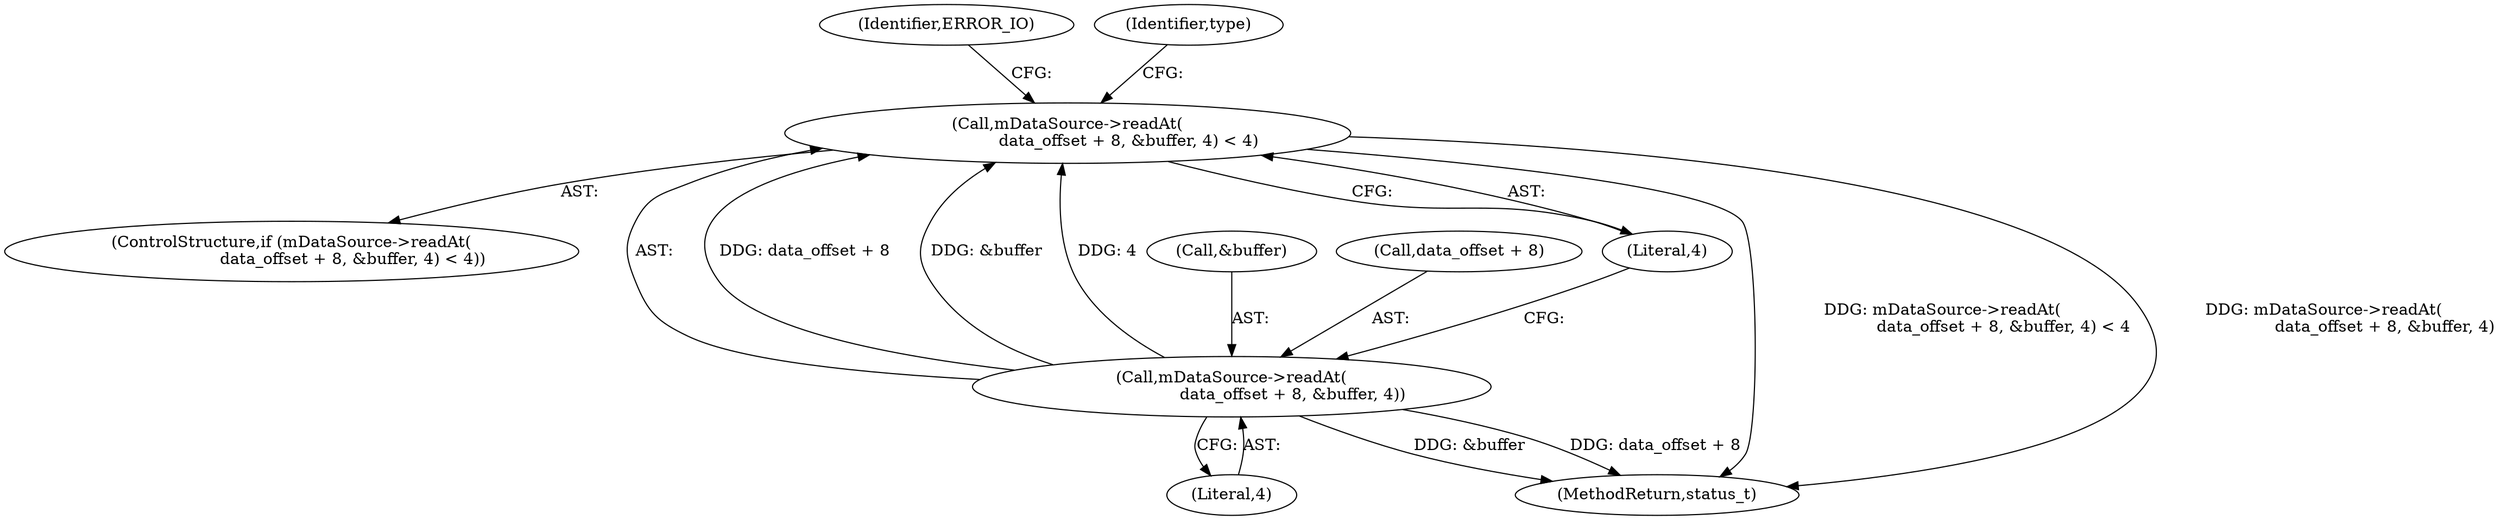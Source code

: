 digraph "0_Android_6fe85f7e15203e48df2cc3e8e1c4bc6ad49dc968@API" {
"1002604" [label="(Call,mDataSource->readAt(\n                        data_offset + 8, &buffer, 4) < 4)"];
"1002605" [label="(Call,mDataSource->readAt(\n                        data_offset + 8, &buffer, 4))"];
"1002615" [label="(Identifier,ERROR_IO)"];
"1002604" [label="(Call,mDataSource->readAt(\n                        data_offset + 8, &buffer, 4) < 4)"];
"1002618" [label="(Identifier,type)"];
"1002603" [label="(ControlStructure,if (mDataSource->readAt(\n                        data_offset + 8, &buffer, 4) < 4))"];
"1002609" [label="(Call,&buffer)"];
"1002606" [label="(Call,data_offset + 8)"];
"1002612" [label="(Literal,4)"];
"1002611" [label="(Literal,4)"];
"1002931" [label="(MethodReturn,status_t)"];
"1002605" [label="(Call,mDataSource->readAt(\n                        data_offset + 8, &buffer, 4))"];
"1002604" -> "1002603"  [label="AST: "];
"1002604" -> "1002612"  [label="CFG: "];
"1002605" -> "1002604"  [label="AST: "];
"1002612" -> "1002604"  [label="AST: "];
"1002615" -> "1002604"  [label="CFG: "];
"1002618" -> "1002604"  [label="CFG: "];
"1002604" -> "1002931"  [label="DDG: mDataSource->readAt(\n                        data_offset + 8, &buffer, 4) < 4"];
"1002604" -> "1002931"  [label="DDG: mDataSource->readAt(\n                        data_offset + 8, &buffer, 4)"];
"1002605" -> "1002604"  [label="DDG: data_offset + 8"];
"1002605" -> "1002604"  [label="DDG: &buffer"];
"1002605" -> "1002604"  [label="DDG: 4"];
"1002605" -> "1002611"  [label="CFG: "];
"1002606" -> "1002605"  [label="AST: "];
"1002609" -> "1002605"  [label="AST: "];
"1002611" -> "1002605"  [label="AST: "];
"1002612" -> "1002605"  [label="CFG: "];
"1002605" -> "1002931"  [label="DDG: &buffer"];
"1002605" -> "1002931"  [label="DDG: data_offset + 8"];
}
